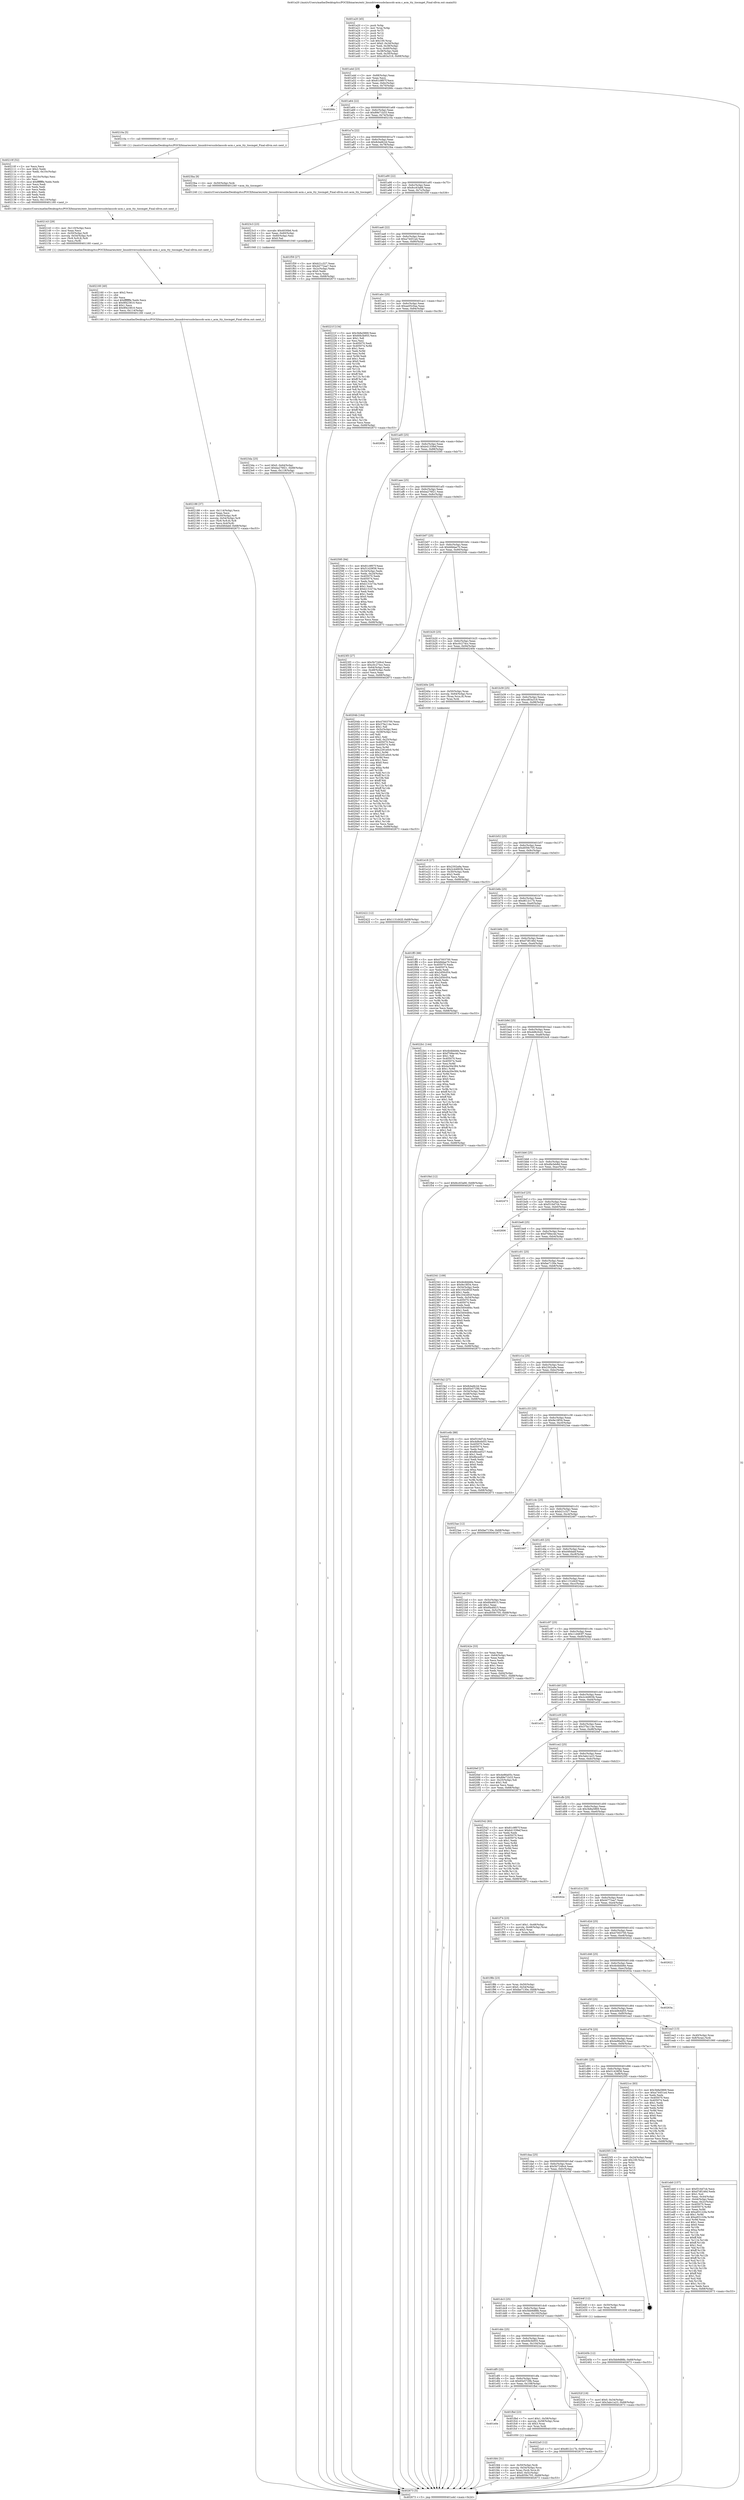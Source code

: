 digraph "0x401a20" {
  label = "0x401a20 (/mnt/c/Users/mathe/Desktop/tcc/POCII/binaries/extr_linuxdriversusbclasscdc-acm.c_acm_tty_tiocmget_Final-ollvm.out::main(0))"
  labelloc = "t"
  node[shape=record]

  Entry [label="",width=0.3,height=0.3,shape=circle,fillcolor=black,style=filled]
  "0x401a4d" [label="{
     0x401a4d [23]\l
     | [instrs]\l
     &nbsp;&nbsp;0x401a4d \<+3\>: mov -0x68(%rbp),%eax\l
     &nbsp;&nbsp;0x401a50 \<+2\>: mov %eax,%ecx\l
     &nbsp;&nbsp;0x401a52 \<+6\>: sub $0x81c9f07f,%ecx\l
     &nbsp;&nbsp;0x401a58 \<+3\>: mov %eax,-0x6c(%rbp)\l
     &nbsp;&nbsp;0x401a5b \<+3\>: mov %ecx,-0x70(%rbp)\l
     &nbsp;&nbsp;0x401a5e \<+6\>: je 000000000040266c \<main+0xc4c\>\l
  }"]
  "0x40266c" [label="{
     0x40266c\l
  }", style=dashed]
  "0x401a64" [label="{
     0x401a64 [22]\l
     | [instrs]\l
     &nbsp;&nbsp;0x401a64 \<+5\>: jmp 0000000000401a69 \<main+0x49\>\l
     &nbsp;&nbsp;0x401a69 \<+3\>: mov -0x6c(%rbp),%eax\l
     &nbsp;&nbsp;0x401a6c \<+5\>: sub $0x89e71b33,%eax\l
     &nbsp;&nbsp;0x401a71 \<+3\>: mov %eax,-0x74(%rbp)\l
     &nbsp;&nbsp;0x401a74 \<+6\>: je 000000000040210a \<main+0x6ea\>\l
  }"]
  Exit [label="",width=0.3,height=0.3,shape=circle,fillcolor=black,style=filled,peripheries=2]
  "0x40210a" [label="{
     0x40210a [5]\l
     | [instrs]\l
     &nbsp;&nbsp;0x40210a \<+5\>: call 0000000000401160 \<next_i\>\l
     | [calls]\l
     &nbsp;&nbsp;0x401160 \{1\} (/mnt/c/Users/mathe/Desktop/tcc/POCII/binaries/extr_linuxdriversusbclasscdc-acm.c_acm_tty_tiocmget_Final-ollvm.out::next_i)\l
  }"]
  "0x401a7a" [label="{
     0x401a7a [22]\l
     | [instrs]\l
     &nbsp;&nbsp;0x401a7a \<+5\>: jmp 0000000000401a7f \<main+0x5f\>\l
     &nbsp;&nbsp;0x401a7f \<+3\>: mov -0x6c(%rbp),%eax\l
     &nbsp;&nbsp;0x401a82 \<+5\>: sub $0x8cbe8c2d,%eax\l
     &nbsp;&nbsp;0x401a87 \<+3\>: mov %eax,-0x78(%rbp)\l
     &nbsp;&nbsp;0x401a8a \<+6\>: je 00000000004023ba \<main+0x99a\>\l
  }"]
  "0x40245b" [label="{
     0x40245b [12]\l
     | [instrs]\l
     &nbsp;&nbsp;0x40245b \<+7\>: movl $0x5bb9d88b,-0x68(%rbp)\l
     &nbsp;&nbsp;0x402462 \<+5\>: jmp 0000000000402673 \<main+0xc53\>\l
  }"]
  "0x4023ba" [label="{
     0x4023ba [9]\l
     | [instrs]\l
     &nbsp;&nbsp;0x4023ba \<+4\>: mov -0x50(%rbp),%rdi\l
     &nbsp;&nbsp;0x4023be \<+5\>: call 0000000000401240 \<acm_tty_tiocmget\>\l
     | [calls]\l
     &nbsp;&nbsp;0x401240 \{1\} (/mnt/c/Users/mathe/Desktop/tcc/POCII/binaries/extr_linuxdriversusbclasscdc-acm.c_acm_tty_tiocmget_Final-ollvm.out::acm_tty_tiocmget)\l
  }"]
  "0x401a90" [label="{
     0x401a90 [22]\l
     | [instrs]\l
     &nbsp;&nbsp;0x401a90 \<+5\>: jmp 0000000000401a95 \<main+0x75\>\l
     &nbsp;&nbsp;0x401a95 \<+3\>: mov -0x6c(%rbp),%eax\l
     &nbsp;&nbsp;0x401a98 \<+5\>: sub $0x8cc63a66,%eax\l
     &nbsp;&nbsp;0x401a9d \<+3\>: mov %eax,-0x7c(%rbp)\l
     &nbsp;&nbsp;0x401aa0 \<+6\>: je 0000000000401f59 \<main+0x539\>\l
  }"]
  "0x402422" [label="{
     0x402422 [12]\l
     | [instrs]\l
     &nbsp;&nbsp;0x402422 \<+7\>: movl $0x1131d42f,-0x68(%rbp)\l
     &nbsp;&nbsp;0x402429 \<+5\>: jmp 0000000000402673 \<main+0xc53\>\l
  }"]
  "0x401f59" [label="{
     0x401f59 [27]\l
     | [instrs]\l
     &nbsp;&nbsp;0x401f59 \<+5\>: mov $0xb21c327,%eax\l
     &nbsp;&nbsp;0x401f5e \<+5\>: mov $0x44772aa7,%ecx\l
     &nbsp;&nbsp;0x401f63 \<+3\>: mov -0x2c(%rbp),%edx\l
     &nbsp;&nbsp;0x401f66 \<+3\>: cmp $0x0,%edx\l
     &nbsp;&nbsp;0x401f69 \<+3\>: cmove %ecx,%eax\l
     &nbsp;&nbsp;0x401f6c \<+3\>: mov %eax,-0x68(%rbp)\l
     &nbsp;&nbsp;0x401f6f \<+5\>: jmp 0000000000402673 \<main+0xc53\>\l
  }"]
  "0x401aa6" [label="{
     0x401aa6 [22]\l
     | [instrs]\l
     &nbsp;&nbsp;0x401aa6 \<+5\>: jmp 0000000000401aab \<main+0x8b\>\l
     &nbsp;&nbsp;0x401aab \<+3\>: mov -0x6c(%rbp),%eax\l
     &nbsp;&nbsp;0x401aae \<+5\>: sub $0xa74451a4,%eax\l
     &nbsp;&nbsp;0x401ab3 \<+3\>: mov %eax,-0x80(%rbp)\l
     &nbsp;&nbsp;0x401ab6 \<+6\>: je 000000000040221f \<main+0x7ff\>\l
  }"]
  "0x4023da" [label="{
     0x4023da [25]\l
     | [instrs]\l
     &nbsp;&nbsp;0x4023da \<+7\>: movl $0x0,-0x64(%rbp)\l
     &nbsp;&nbsp;0x4023e1 \<+7\>: movl $0xba276f21,-0x68(%rbp)\l
     &nbsp;&nbsp;0x4023e8 \<+6\>: mov %eax,-0x118(%rbp)\l
     &nbsp;&nbsp;0x4023ee \<+5\>: jmp 0000000000402673 \<main+0xc53\>\l
  }"]
  "0x40221f" [label="{
     0x40221f [134]\l
     | [instrs]\l
     &nbsp;&nbsp;0x40221f \<+5\>: mov $0x3b8a5869,%eax\l
     &nbsp;&nbsp;0x402224 \<+5\>: mov $0x60b3b955,%ecx\l
     &nbsp;&nbsp;0x402229 \<+2\>: mov $0x1,%dl\l
     &nbsp;&nbsp;0x40222b \<+2\>: xor %esi,%esi\l
     &nbsp;&nbsp;0x40222d \<+7\>: mov 0x405070,%edi\l
     &nbsp;&nbsp;0x402234 \<+8\>: mov 0x405074,%r8d\l
     &nbsp;&nbsp;0x40223c \<+3\>: sub $0x1,%esi\l
     &nbsp;&nbsp;0x40223f \<+3\>: mov %edi,%r9d\l
     &nbsp;&nbsp;0x402242 \<+3\>: add %esi,%r9d\l
     &nbsp;&nbsp;0x402245 \<+4\>: imul %r9d,%edi\l
     &nbsp;&nbsp;0x402249 \<+3\>: and $0x1,%edi\l
     &nbsp;&nbsp;0x40224c \<+3\>: cmp $0x0,%edi\l
     &nbsp;&nbsp;0x40224f \<+4\>: sete %r10b\l
     &nbsp;&nbsp;0x402253 \<+4\>: cmp $0xa,%r8d\l
     &nbsp;&nbsp;0x402257 \<+4\>: setl %r11b\l
     &nbsp;&nbsp;0x40225b \<+3\>: mov %r10b,%bl\l
     &nbsp;&nbsp;0x40225e \<+3\>: xor $0xff,%bl\l
     &nbsp;&nbsp;0x402261 \<+3\>: mov %r11b,%r14b\l
     &nbsp;&nbsp;0x402264 \<+4\>: xor $0xff,%r14b\l
     &nbsp;&nbsp;0x402268 \<+3\>: xor $0x1,%dl\l
     &nbsp;&nbsp;0x40226b \<+3\>: mov %bl,%r15b\l
     &nbsp;&nbsp;0x40226e \<+4\>: and $0xff,%r15b\l
     &nbsp;&nbsp;0x402272 \<+3\>: and %dl,%r10b\l
     &nbsp;&nbsp;0x402275 \<+3\>: mov %r14b,%r12b\l
     &nbsp;&nbsp;0x402278 \<+4\>: and $0xff,%r12b\l
     &nbsp;&nbsp;0x40227c \<+3\>: and %dl,%r11b\l
     &nbsp;&nbsp;0x40227f \<+3\>: or %r10b,%r15b\l
     &nbsp;&nbsp;0x402282 \<+3\>: or %r11b,%r12b\l
     &nbsp;&nbsp;0x402285 \<+3\>: xor %r12b,%r15b\l
     &nbsp;&nbsp;0x402288 \<+3\>: or %r14b,%bl\l
     &nbsp;&nbsp;0x40228b \<+3\>: xor $0xff,%bl\l
     &nbsp;&nbsp;0x40228e \<+3\>: or $0x1,%dl\l
     &nbsp;&nbsp;0x402291 \<+2\>: and %dl,%bl\l
     &nbsp;&nbsp;0x402293 \<+3\>: or %bl,%r15b\l
     &nbsp;&nbsp;0x402296 \<+4\>: test $0x1,%r15b\l
     &nbsp;&nbsp;0x40229a \<+3\>: cmovne %ecx,%eax\l
     &nbsp;&nbsp;0x40229d \<+3\>: mov %eax,-0x68(%rbp)\l
     &nbsp;&nbsp;0x4022a0 \<+5\>: jmp 0000000000402673 \<main+0xc53\>\l
  }"]
  "0x401abc" [label="{
     0x401abc [25]\l
     | [instrs]\l
     &nbsp;&nbsp;0x401abc \<+5\>: jmp 0000000000401ac1 \<main+0xa1\>\l
     &nbsp;&nbsp;0x401ac1 \<+3\>: mov -0x6c(%rbp),%eax\l
     &nbsp;&nbsp;0x401ac4 \<+5\>: sub $0xae05c0aa,%eax\l
     &nbsp;&nbsp;0x401ac9 \<+6\>: mov %eax,-0x84(%rbp)\l
     &nbsp;&nbsp;0x401acf \<+6\>: je 000000000040265b \<main+0xc3b\>\l
  }"]
  "0x4023c3" [label="{
     0x4023c3 [23]\l
     | [instrs]\l
     &nbsp;&nbsp;0x4023c3 \<+10\>: movabs $0x4030b6,%rdi\l
     &nbsp;&nbsp;0x4023cd \<+3\>: mov %eax,-0x60(%rbp)\l
     &nbsp;&nbsp;0x4023d0 \<+3\>: mov -0x60(%rbp),%esi\l
     &nbsp;&nbsp;0x4023d3 \<+2\>: mov $0x0,%al\l
     &nbsp;&nbsp;0x4023d5 \<+5\>: call 0000000000401040 \<printf@plt\>\l
     | [calls]\l
     &nbsp;&nbsp;0x401040 \{1\} (unknown)\l
  }"]
  "0x40265b" [label="{
     0x40265b\l
  }", style=dashed]
  "0x401ad5" [label="{
     0x401ad5 [25]\l
     | [instrs]\l
     &nbsp;&nbsp;0x401ad5 \<+5\>: jmp 0000000000401ada \<main+0xba\>\l
     &nbsp;&nbsp;0x401ada \<+3\>: mov -0x6c(%rbp),%eax\l
     &nbsp;&nbsp;0x401add \<+5\>: sub $0xb41339ef,%eax\l
     &nbsp;&nbsp;0x401ae2 \<+6\>: mov %eax,-0x88(%rbp)\l
     &nbsp;&nbsp;0x401ae8 \<+6\>: je 0000000000402595 \<main+0xb75\>\l
  }"]
  "0x402188" [label="{
     0x402188 [37]\l
     | [instrs]\l
     &nbsp;&nbsp;0x402188 \<+6\>: mov -0x114(%rbp),%ecx\l
     &nbsp;&nbsp;0x40218e \<+3\>: imul %eax,%ecx\l
     &nbsp;&nbsp;0x402191 \<+4\>: mov -0x50(%rbp),%r8\l
     &nbsp;&nbsp;0x402195 \<+4\>: movslq -0x54(%rbp),%r9\l
     &nbsp;&nbsp;0x402199 \<+4\>: mov (%r8,%r9,8),%r8\l
     &nbsp;&nbsp;0x40219d \<+4\>: mov %ecx,0x4(%r8)\l
     &nbsp;&nbsp;0x4021a1 \<+7\>: movl $0xd46dabf,-0x68(%rbp)\l
     &nbsp;&nbsp;0x4021a8 \<+5\>: jmp 0000000000402673 \<main+0xc53\>\l
  }"]
  "0x402595" [label="{
     0x402595 [94]\l
     | [instrs]\l
     &nbsp;&nbsp;0x402595 \<+5\>: mov $0x81c9f07f,%eax\l
     &nbsp;&nbsp;0x40259a \<+5\>: mov $0x51429f36,%ecx\l
     &nbsp;&nbsp;0x40259f \<+3\>: mov -0x34(%rbp),%edx\l
     &nbsp;&nbsp;0x4025a2 \<+3\>: mov %edx,-0x24(%rbp)\l
     &nbsp;&nbsp;0x4025a5 \<+7\>: mov 0x405070,%edx\l
     &nbsp;&nbsp;0x4025ac \<+7\>: mov 0x405074,%esi\l
     &nbsp;&nbsp;0x4025b3 \<+2\>: mov %edx,%edi\l
     &nbsp;&nbsp;0x4025b5 \<+6\>: sub $0xb131b73a,%edi\l
     &nbsp;&nbsp;0x4025bb \<+3\>: sub $0x1,%edi\l
     &nbsp;&nbsp;0x4025be \<+6\>: add $0xb131b73a,%edi\l
     &nbsp;&nbsp;0x4025c4 \<+3\>: imul %edi,%edx\l
     &nbsp;&nbsp;0x4025c7 \<+3\>: and $0x1,%edx\l
     &nbsp;&nbsp;0x4025ca \<+3\>: cmp $0x0,%edx\l
     &nbsp;&nbsp;0x4025cd \<+4\>: sete %r8b\l
     &nbsp;&nbsp;0x4025d1 \<+3\>: cmp $0xa,%esi\l
     &nbsp;&nbsp;0x4025d4 \<+4\>: setl %r9b\l
     &nbsp;&nbsp;0x4025d8 \<+3\>: mov %r8b,%r10b\l
     &nbsp;&nbsp;0x4025db \<+3\>: and %r9b,%r10b\l
     &nbsp;&nbsp;0x4025de \<+3\>: xor %r9b,%r8b\l
     &nbsp;&nbsp;0x4025e1 \<+3\>: or %r8b,%r10b\l
     &nbsp;&nbsp;0x4025e4 \<+4\>: test $0x1,%r10b\l
     &nbsp;&nbsp;0x4025e8 \<+3\>: cmovne %ecx,%eax\l
     &nbsp;&nbsp;0x4025eb \<+3\>: mov %eax,-0x68(%rbp)\l
     &nbsp;&nbsp;0x4025ee \<+5\>: jmp 0000000000402673 \<main+0xc53\>\l
  }"]
  "0x401aee" [label="{
     0x401aee [25]\l
     | [instrs]\l
     &nbsp;&nbsp;0x401aee \<+5\>: jmp 0000000000401af3 \<main+0xd3\>\l
     &nbsp;&nbsp;0x401af3 \<+3\>: mov -0x6c(%rbp),%eax\l
     &nbsp;&nbsp;0x401af6 \<+5\>: sub $0xba276f21,%eax\l
     &nbsp;&nbsp;0x401afb \<+6\>: mov %eax,-0x8c(%rbp)\l
     &nbsp;&nbsp;0x401b01 \<+6\>: je 00000000004023f3 \<main+0x9d3\>\l
  }"]
  "0x402160" [label="{
     0x402160 [40]\l
     | [instrs]\l
     &nbsp;&nbsp;0x402160 \<+5\>: mov $0x2,%ecx\l
     &nbsp;&nbsp;0x402165 \<+1\>: cltd\l
     &nbsp;&nbsp;0x402166 \<+2\>: idiv %ecx\l
     &nbsp;&nbsp;0x402168 \<+6\>: imul $0xfffffffe,%edx,%ecx\l
     &nbsp;&nbsp;0x40216e \<+6\>: sub $0x9f423810,%ecx\l
     &nbsp;&nbsp;0x402174 \<+3\>: add $0x1,%ecx\l
     &nbsp;&nbsp;0x402177 \<+6\>: add $0x9f423810,%ecx\l
     &nbsp;&nbsp;0x40217d \<+6\>: mov %ecx,-0x114(%rbp)\l
     &nbsp;&nbsp;0x402183 \<+5\>: call 0000000000401160 \<next_i\>\l
     | [calls]\l
     &nbsp;&nbsp;0x401160 \{1\} (/mnt/c/Users/mathe/Desktop/tcc/POCII/binaries/extr_linuxdriversusbclasscdc-acm.c_acm_tty_tiocmget_Final-ollvm.out::next_i)\l
  }"]
  "0x4023f3" [label="{
     0x4023f3 [27]\l
     | [instrs]\l
     &nbsp;&nbsp;0x4023f3 \<+5\>: mov $0x5b7249cd,%eax\l
     &nbsp;&nbsp;0x4023f8 \<+5\>: mov $0xc0c274cc,%ecx\l
     &nbsp;&nbsp;0x4023fd \<+3\>: mov -0x64(%rbp),%edx\l
     &nbsp;&nbsp;0x402400 \<+3\>: cmp -0x48(%rbp),%edx\l
     &nbsp;&nbsp;0x402403 \<+3\>: cmovl %ecx,%eax\l
     &nbsp;&nbsp;0x402406 \<+3\>: mov %eax,-0x68(%rbp)\l
     &nbsp;&nbsp;0x402409 \<+5\>: jmp 0000000000402673 \<main+0xc53\>\l
  }"]
  "0x401b07" [label="{
     0x401b07 [25]\l
     | [instrs]\l
     &nbsp;&nbsp;0x401b07 \<+5\>: jmp 0000000000401b0c \<main+0xec\>\l
     &nbsp;&nbsp;0x401b0c \<+3\>: mov -0x6c(%rbp),%eax\l
     &nbsp;&nbsp;0x401b0f \<+5\>: sub $0xbfddae70,%eax\l
     &nbsp;&nbsp;0x401b14 \<+6\>: mov %eax,-0x90(%rbp)\l
     &nbsp;&nbsp;0x401b1a \<+6\>: je 000000000040204b \<main+0x62b\>\l
  }"]
  "0x402143" [label="{
     0x402143 [29]\l
     | [instrs]\l
     &nbsp;&nbsp;0x402143 \<+6\>: mov -0x110(%rbp),%ecx\l
     &nbsp;&nbsp;0x402149 \<+3\>: imul %eax,%ecx\l
     &nbsp;&nbsp;0x40214c \<+4\>: mov -0x50(%rbp),%r8\l
     &nbsp;&nbsp;0x402150 \<+4\>: movslq -0x54(%rbp),%r9\l
     &nbsp;&nbsp;0x402154 \<+4\>: mov (%r8,%r9,8),%r8\l
     &nbsp;&nbsp;0x402158 \<+3\>: mov %ecx,(%r8)\l
     &nbsp;&nbsp;0x40215b \<+5\>: call 0000000000401160 \<next_i\>\l
     | [calls]\l
     &nbsp;&nbsp;0x401160 \{1\} (/mnt/c/Users/mathe/Desktop/tcc/POCII/binaries/extr_linuxdriversusbclasscdc-acm.c_acm_tty_tiocmget_Final-ollvm.out::next_i)\l
  }"]
  "0x40204b" [label="{
     0x40204b [164]\l
     | [instrs]\l
     &nbsp;&nbsp;0x40204b \<+5\>: mov $0x47003700,%eax\l
     &nbsp;&nbsp;0x402050 \<+5\>: mov $0x37fa114e,%ecx\l
     &nbsp;&nbsp;0x402055 \<+2\>: mov $0x1,%dl\l
     &nbsp;&nbsp;0x402057 \<+3\>: mov -0x5c(%rbp),%esi\l
     &nbsp;&nbsp;0x40205a \<+3\>: cmp -0x58(%rbp),%esi\l
     &nbsp;&nbsp;0x40205d \<+4\>: setl %dil\l
     &nbsp;&nbsp;0x402061 \<+4\>: and $0x1,%dil\l
     &nbsp;&nbsp;0x402065 \<+4\>: mov %dil,-0x25(%rbp)\l
     &nbsp;&nbsp;0x402069 \<+7\>: mov 0x405070,%esi\l
     &nbsp;&nbsp;0x402070 \<+8\>: mov 0x405074,%r8d\l
     &nbsp;&nbsp;0x402078 \<+3\>: mov %esi,%r9d\l
     &nbsp;&nbsp;0x40207b \<+7\>: add $0x2291e0c0,%r9d\l
     &nbsp;&nbsp;0x402082 \<+4\>: sub $0x1,%r9d\l
     &nbsp;&nbsp;0x402086 \<+7\>: sub $0x2291e0c0,%r9d\l
     &nbsp;&nbsp;0x40208d \<+4\>: imul %r9d,%esi\l
     &nbsp;&nbsp;0x402091 \<+3\>: and $0x1,%esi\l
     &nbsp;&nbsp;0x402094 \<+3\>: cmp $0x0,%esi\l
     &nbsp;&nbsp;0x402097 \<+4\>: sete %dil\l
     &nbsp;&nbsp;0x40209b \<+4\>: cmp $0xa,%r8d\l
     &nbsp;&nbsp;0x40209f \<+4\>: setl %r10b\l
     &nbsp;&nbsp;0x4020a3 \<+3\>: mov %dil,%r11b\l
     &nbsp;&nbsp;0x4020a6 \<+4\>: xor $0xff,%r11b\l
     &nbsp;&nbsp;0x4020aa \<+3\>: mov %r10b,%bl\l
     &nbsp;&nbsp;0x4020ad \<+3\>: xor $0xff,%bl\l
     &nbsp;&nbsp;0x4020b0 \<+3\>: xor $0x1,%dl\l
     &nbsp;&nbsp;0x4020b3 \<+3\>: mov %r11b,%r14b\l
     &nbsp;&nbsp;0x4020b6 \<+4\>: and $0xff,%r14b\l
     &nbsp;&nbsp;0x4020ba \<+3\>: and %dl,%dil\l
     &nbsp;&nbsp;0x4020bd \<+3\>: mov %bl,%r15b\l
     &nbsp;&nbsp;0x4020c0 \<+4\>: and $0xff,%r15b\l
     &nbsp;&nbsp;0x4020c4 \<+3\>: and %dl,%r10b\l
     &nbsp;&nbsp;0x4020c7 \<+3\>: or %dil,%r14b\l
     &nbsp;&nbsp;0x4020ca \<+3\>: or %r10b,%r15b\l
     &nbsp;&nbsp;0x4020cd \<+3\>: xor %r15b,%r14b\l
     &nbsp;&nbsp;0x4020d0 \<+3\>: or %bl,%r11b\l
     &nbsp;&nbsp;0x4020d3 \<+4\>: xor $0xff,%r11b\l
     &nbsp;&nbsp;0x4020d7 \<+3\>: or $0x1,%dl\l
     &nbsp;&nbsp;0x4020da \<+3\>: and %dl,%r11b\l
     &nbsp;&nbsp;0x4020dd \<+3\>: or %r11b,%r14b\l
     &nbsp;&nbsp;0x4020e0 \<+4\>: test $0x1,%r14b\l
     &nbsp;&nbsp;0x4020e4 \<+3\>: cmovne %ecx,%eax\l
     &nbsp;&nbsp;0x4020e7 \<+3\>: mov %eax,-0x68(%rbp)\l
     &nbsp;&nbsp;0x4020ea \<+5\>: jmp 0000000000402673 \<main+0xc53\>\l
  }"]
  "0x401b20" [label="{
     0x401b20 [25]\l
     | [instrs]\l
     &nbsp;&nbsp;0x401b20 \<+5\>: jmp 0000000000401b25 \<main+0x105\>\l
     &nbsp;&nbsp;0x401b25 \<+3\>: mov -0x6c(%rbp),%eax\l
     &nbsp;&nbsp;0x401b28 \<+5\>: sub $0xc0c274cc,%eax\l
     &nbsp;&nbsp;0x401b2d \<+6\>: mov %eax,-0x94(%rbp)\l
     &nbsp;&nbsp;0x401b33 \<+6\>: je 000000000040240e \<main+0x9ee\>\l
  }"]
  "0x40210f" [label="{
     0x40210f [52]\l
     | [instrs]\l
     &nbsp;&nbsp;0x40210f \<+2\>: xor %ecx,%ecx\l
     &nbsp;&nbsp;0x402111 \<+5\>: mov $0x2,%edx\l
     &nbsp;&nbsp;0x402116 \<+6\>: mov %edx,-0x10c(%rbp)\l
     &nbsp;&nbsp;0x40211c \<+1\>: cltd\l
     &nbsp;&nbsp;0x40211d \<+6\>: mov -0x10c(%rbp),%esi\l
     &nbsp;&nbsp;0x402123 \<+2\>: idiv %esi\l
     &nbsp;&nbsp;0x402125 \<+6\>: imul $0xfffffffe,%edx,%edx\l
     &nbsp;&nbsp;0x40212b \<+2\>: mov %ecx,%edi\l
     &nbsp;&nbsp;0x40212d \<+2\>: sub %edx,%edi\l
     &nbsp;&nbsp;0x40212f \<+2\>: mov %ecx,%edx\l
     &nbsp;&nbsp;0x402131 \<+3\>: sub $0x1,%edx\l
     &nbsp;&nbsp;0x402134 \<+2\>: add %edx,%edi\l
     &nbsp;&nbsp;0x402136 \<+2\>: sub %edi,%ecx\l
     &nbsp;&nbsp;0x402138 \<+6\>: mov %ecx,-0x110(%rbp)\l
     &nbsp;&nbsp;0x40213e \<+5\>: call 0000000000401160 \<next_i\>\l
     | [calls]\l
     &nbsp;&nbsp;0x401160 \{1\} (/mnt/c/Users/mathe/Desktop/tcc/POCII/binaries/extr_linuxdriversusbclasscdc-acm.c_acm_tty_tiocmget_Final-ollvm.out::next_i)\l
  }"]
  "0x40240e" [label="{
     0x40240e [20]\l
     | [instrs]\l
     &nbsp;&nbsp;0x40240e \<+4\>: mov -0x50(%rbp),%rax\l
     &nbsp;&nbsp;0x402412 \<+4\>: movslq -0x64(%rbp),%rcx\l
     &nbsp;&nbsp;0x402416 \<+4\>: mov (%rax,%rcx,8),%rax\l
     &nbsp;&nbsp;0x40241a \<+3\>: mov %rax,%rdi\l
     &nbsp;&nbsp;0x40241d \<+5\>: call 0000000000401030 \<free@plt\>\l
     | [calls]\l
     &nbsp;&nbsp;0x401030 \{1\} (unknown)\l
  }"]
  "0x401b39" [label="{
     0x401b39 [25]\l
     | [instrs]\l
     &nbsp;&nbsp;0x401b39 \<+5\>: jmp 0000000000401b3e \<main+0x11e\>\l
     &nbsp;&nbsp;0x401b3e \<+3\>: mov -0x6c(%rbp),%eax\l
     &nbsp;&nbsp;0x401b41 \<+5\>: sub $0xcd63a318,%eax\l
     &nbsp;&nbsp;0x401b46 \<+6\>: mov %eax,-0x98(%rbp)\l
     &nbsp;&nbsp;0x401b4c \<+6\>: je 0000000000401e18 \<main+0x3f8\>\l
  }"]
  "0x401fd4" [label="{
     0x401fd4 [31]\l
     | [instrs]\l
     &nbsp;&nbsp;0x401fd4 \<+4\>: mov -0x50(%rbp),%rdi\l
     &nbsp;&nbsp;0x401fd8 \<+4\>: movslq -0x54(%rbp),%rcx\l
     &nbsp;&nbsp;0x401fdc \<+4\>: mov %rax,(%rdi,%rcx,8)\l
     &nbsp;&nbsp;0x401fe0 \<+7\>: movl $0x0,-0x5c(%rbp)\l
     &nbsp;&nbsp;0x401fe7 \<+7\>: movl $0xd059c705,-0x68(%rbp)\l
     &nbsp;&nbsp;0x401fee \<+5\>: jmp 0000000000402673 \<main+0xc53\>\l
  }"]
  "0x401e18" [label="{
     0x401e18 [27]\l
     | [instrs]\l
     &nbsp;&nbsp;0x401e18 \<+5\>: mov $0x2302a9a,%eax\l
     &nbsp;&nbsp;0x401e1d \<+5\>: mov $0x2c44903b,%ecx\l
     &nbsp;&nbsp;0x401e22 \<+3\>: mov -0x30(%rbp),%edx\l
     &nbsp;&nbsp;0x401e25 \<+3\>: cmp $0x2,%edx\l
     &nbsp;&nbsp;0x401e28 \<+3\>: cmovne %ecx,%eax\l
     &nbsp;&nbsp;0x401e2b \<+3\>: mov %eax,-0x68(%rbp)\l
     &nbsp;&nbsp;0x401e2e \<+5\>: jmp 0000000000402673 \<main+0xc53\>\l
  }"]
  "0x401b52" [label="{
     0x401b52 [25]\l
     | [instrs]\l
     &nbsp;&nbsp;0x401b52 \<+5\>: jmp 0000000000401b57 \<main+0x137\>\l
     &nbsp;&nbsp;0x401b57 \<+3\>: mov -0x6c(%rbp),%eax\l
     &nbsp;&nbsp;0x401b5a \<+5\>: sub $0xd059c705,%eax\l
     &nbsp;&nbsp;0x401b5f \<+6\>: mov %eax,-0x9c(%rbp)\l
     &nbsp;&nbsp;0x401b65 \<+6\>: je 0000000000401ff3 \<main+0x5d3\>\l
  }"]
  "0x402673" [label="{
     0x402673 [5]\l
     | [instrs]\l
     &nbsp;&nbsp;0x402673 \<+5\>: jmp 0000000000401a4d \<main+0x2d\>\l
  }"]
  "0x401a20" [label="{
     0x401a20 [45]\l
     | [instrs]\l
     &nbsp;&nbsp;0x401a20 \<+1\>: push %rbp\l
     &nbsp;&nbsp;0x401a21 \<+3\>: mov %rsp,%rbp\l
     &nbsp;&nbsp;0x401a24 \<+2\>: push %r15\l
     &nbsp;&nbsp;0x401a26 \<+2\>: push %r14\l
     &nbsp;&nbsp;0x401a28 \<+2\>: push %r12\l
     &nbsp;&nbsp;0x401a2a \<+1\>: push %rbx\l
     &nbsp;&nbsp;0x401a2b \<+7\>: sub $0x100,%rsp\l
     &nbsp;&nbsp;0x401a32 \<+7\>: movl $0x0,-0x34(%rbp)\l
     &nbsp;&nbsp;0x401a39 \<+3\>: mov %edi,-0x38(%rbp)\l
     &nbsp;&nbsp;0x401a3c \<+4\>: mov %rsi,-0x40(%rbp)\l
     &nbsp;&nbsp;0x401a40 \<+3\>: mov -0x38(%rbp),%edi\l
     &nbsp;&nbsp;0x401a43 \<+3\>: mov %edi,-0x30(%rbp)\l
     &nbsp;&nbsp;0x401a46 \<+7\>: movl $0xcd63a318,-0x68(%rbp)\l
  }"]
  "0x401e0e" [label="{
     0x401e0e\l
  }", style=dashed]
  "0x401ff3" [label="{
     0x401ff3 [88]\l
     | [instrs]\l
     &nbsp;&nbsp;0x401ff3 \<+5\>: mov $0x47003700,%eax\l
     &nbsp;&nbsp;0x401ff8 \<+5\>: mov $0xbfddae70,%ecx\l
     &nbsp;&nbsp;0x401ffd \<+7\>: mov 0x405070,%edx\l
     &nbsp;&nbsp;0x402004 \<+7\>: mov 0x405074,%esi\l
     &nbsp;&nbsp;0x40200b \<+2\>: mov %edx,%edi\l
     &nbsp;&nbsp;0x40200d \<+6\>: add $0x2d5fc054,%edi\l
     &nbsp;&nbsp;0x402013 \<+3\>: sub $0x1,%edi\l
     &nbsp;&nbsp;0x402016 \<+6\>: sub $0x2d5fc054,%edi\l
     &nbsp;&nbsp;0x40201c \<+3\>: imul %edi,%edx\l
     &nbsp;&nbsp;0x40201f \<+3\>: and $0x1,%edx\l
     &nbsp;&nbsp;0x402022 \<+3\>: cmp $0x0,%edx\l
     &nbsp;&nbsp;0x402025 \<+4\>: sete %r8b\l
     &nbsp;&nbsp;0x402029 \<+3\>: cmp $0xa,%esi\l
     &nbsp;&nbsp;0x40202c \<+4\>: setl %r9b\l
     &nbsp;&nbsp;0x402030 \<+3\>: mov %r8b,%r10b\l
     &nbsp;&nbsp;0x402033 \<+3\>: and %r9b,%r10b\l
     &nbsp;&nbsp;0x402036 \<+3\>: xor %r9b,%r8b\l
     &nbsp;&nbsp;0x402039 \<+3\>: or %r8b,%r10b\l
     &nbsp;&nbsp;0x40203c \<+4\>: test $0x1,%r10b\l
     &nbsp;&nbsp;0x402040 \<+3\>: cmovne %ecx,%eax\l
     &nbsp;&nbsp;0x402043 \<+3\>: mov %eax,-0x68(%rbp)\l
     &nbsp;&nbsp;0x402046 \<+5\>: jmp 0000000000402673 \<main+0xc53\>\l
  }"]
  "0x401b6b" [label="{
     0x401b6b [25]\l
     | [instrs]\l
     &nbsp;&nbsp;0x401b6b \<+5\>: jmp 0000000000401b70 \<main+0x150\>\l
     &nbsp;&nbsp;0x401b70 \<+3\>: mov -0x6c(%rbp),%eax\l
     &nbsp;&nbsp;0x401b73 \<+5\>: sub $0xd612c17b,%eax\l
     &nbsp;&nbsp;0x401b78 \<+6\>: mov %eax,-0xa0(%rbp)\l
     &nbsp;&nbsp;0x401b7e \<+6\>: je 00000000004022b1 \<main+0x891\>\l
  }"]
  "0x401fbd" [label="{
     0x401fbd [23]\l
     | [instrs]\l
     &nbsp;&nbsp;0x401fbd \<+7\>: movl $0x1,-0x58(%rbp)\l
     &nbsp;&nbsp;0x401fc4 \<+4\>: movslq -0x58(%rbp),%rax\l
     &nbsp;&nbsp;0x401fc8 \<+4\>: shl $0x3,%rax\l
     &nbsp;&nbsp;0x401fcc \<+3\>: mov %rax,%rdi\l
     &nbsp;&nbsp;0x401fcf \<+5\>: call 0000000000401050 \<malloc@plt\>\l
     | [calls]\l
     &nbsp;&nbsp;0x401050 \{1\} (unknown)\l
  }"]
  "0x4022b1" [label="{
     0x4022b1 [144]\l
     | [instrs]\l
     &nbsp;&nbsp;0x4022b1 \<+5\>: mov $0x4b4bbb6e,%eax\l
     &nbsp;&nbsp;0x4022b6 \<+5\>: mov $0xf768ec4d,%ecx\l
     &nbsp;&nbsp;0x4022bb \<+2\>: mov $0x1,%dl\l
     &nbsp;&nbsp;0x4022bd \<+7\>: mov 0x405070,%esi\l
     &nbsp;&nbsp;0x4022c4 \<+7\>: mov 0x405074,%edi\l
     &nbsp;&nbsp;0x4022cb \<+3\>: mov %esi,%r8d\l
     &nbsp;&nbsp;0x4022ce \<+7\>: sub $0x4a30e384,%r8d\l
     &nbsp;&nbsp;0x4022d5 \<+4\>: sub $0x1,%r8d\l
     &nbsp;&nbsp;0x4022d9 \<+7\>: add $0x4a30e384,%r8d\l
     &nbsp;&nbsp;0x4022e0 \<+4\>: imul %r8d,%esi\l
     &nbsp;&nbsp;0x4022e4 \<+3\>: and $0x1,%esi\l
     &nbsp;&nbsp;0x4022e7 \<+3\>: cmp $0x0,%esi\l
     &nbsp;&nbsp;0x4022ea \<+4\>: sete %r9b\l
     &nbsp;&nbsp;0x4022ee \<+3\>: cmp $0xa,%edi\l
     &nbsp;&nbsp;0x4022f1 \<+4\>: setl %r10b\l
     &nbsp;&nbsp;0x4022f5 \<+3\>: mov %r9b,%r11b\l
     &nbsp;&nbsp;0x4022f8 \<+4\>: xor $0xff,%r11b\l
     &nbsp;&nbsp;0x4022fc \<+3\>: mov %r10b,%bl\l
     &nbsp;&nbsp;0x4022ff \<+3\>: xor $0xff,%bl\l
     &nbsp;&nbsp;0x402302 \<+3\>: xor $0x1,%dl\l
     &nbsp;&nbsp;0x402305 \<+3\>: mov %r11b,%r14b\l
     &nbsp;&nbsp;0x402308 \<+4\>: and $0xff,%r14b\l
     &nbsp;&nbsp;0x40230c \<+3\>: and %dl,%r9b\l
     &nbsp;&nbsp;0x40230f \<+3\>: mov %bl,%r15b\l
     &nbsp;&nbsp;0x402312 \<+4\>: and $0xff,%r15b\l
     &nbsp;&nbsp;0x402316 \<+3\>: and %dl,%r10b\l
     &nbsp;&nbsp;0x402319 \<+3\>: or %r9b,%r14b\l
     &nbsp;&nbsp;0x40231c \<+3\>: or %r10b,%r15b\l
     &nbsp;&nbsp;0x40231f \<+3\>: xor %r15b,%r14b\l
     &nbsp;&nbsp;0x402322 \<+3\>: or %bl,%r11b\l
     &nbsp;&nbsp;0x402325 \<+4\>: xor $0xff,%r11b\l
     &nbsp;&nbsp;0x402329 \<+3\>: or $0x1,%dl\l
     &nbsp;&nbsp;0x40232c \<+3\>: and %dl,%r11b\l
     &nbsp;&nbsp;0x40232f \<+3\>: or %r11b,%r14b\l
     &nbsp;&nbsp;0x402332 \<+4\>: test $0x1,%r14b\l
     &nbsp;&nbsp;0x402336 \<+3\>: cmovne %ecx,%eax\l
     &nbsp;&nbsp;0x402339 \<+3\>: mov %eax,-0x68(%rbp)\l
     &nbsp;&nbsp;0x40233c \<+5\>: jmp 0000000000402673 \<main+0xc53\>\l
  }"]
  "0x401b84" [label="{
     0x401b84 [25]\l
     | [instrs]\l
     &nbsp;&nbsp;0x401b84 \<+5\>: jmp 0000000000401b89 \<main+0x169\>\l
     &nbsp;&nbsp;0x401b89 \<+3\>: mov -0x6c(%rbp),%eax\l
     &nbsp;&nbsp;0x401b8c \<+5\>: sub $0xd7df146d,%eax\l
     &nbsp;&nbsp;0x401b91 \<+6\>: mov %eax,-0xa4(%rbp)\l
     &nbsp;&nbsp;0x401b97 \<+6\>: je 0000000000401f4d \<main+0x52d\>\l
  }"]
  "0x401df5" [label="{
     0x401df5 [25]\l
     | [instrs]\l
     &nbsp;&nbsp;0x401df5 \<+5\>: jmp 0000000000401dfa \<main+0x3da\>\l
     &nbsp;&nbsp;0x401dfa \<+3\>: mov -0x6c(%rbp),%eax\l
     &nbsp;&nbsp;0x401dfd \<+5\>: sub $0x65e5729b,%eax\l
     &nbsp;&nbsp;0x401e02 \<+6\>: mov %eax,-0x108(%rbp)\l
     &nbsp;&nbsp;0x401e08 \<+6\>: je 0000000000401fbd \<main+0x59d\>\l
  }"]
  "0x401f4d" [label="{
     0x401f4d [12]\l
     | [instrs]\l
     &nbsp;&nbsp;0x401f4d \<+7\>: movl $0x8cc63a66,-0x68(%rbp)\l
     &nbsp;&nbsp;0x401f54 \<+5\>: jmp 0000000000402673 \<main+0xc53\>\l
  }"]
  "0x401b9d" [label="{
     0x401b9d [25]\l
     | [instrs]\l
     &nbsp;&nbsp;0x401b9d \<+5\>: jmp 0000000000401ba2 \<main+0x182\>\l
     &nbsp;&nbsp;0x401ba2 \<+3\>: mov -0x6c(%rbp),%eax\l
     &nbsp;&nbsp;0x401ba5 \<+5\>: sub $0xdd8c0cd1,%eax\l
     &nbsp;&nbsp;0x401baa \<+6\>: mov %eax,-0xa8(%rbp)\l
     &nbsp;&nbsp;0x401bb0 \<+6\>: je 00000000004024c6 \<main+0xaa6\>\l
  }"]
  "0x4022a5" [label="{
     0x4022a5 [12]\l
     | [instrs]\l
     &nbsp;&nbsp;0x4022a5 \<+7\>: movl $0xd612c17b,-0x68(%rbp)\l
     &nbsp;&nbsp;0x4022ac \<+5\>: jmp 0000000000402673 \<main+0xc53\>\l
  }"]
  "0x4024c6" [label="{
     0x4024c6\l
  }", style=dashed]
  "0x401bb6" [label="{
     0x401bb6 [25]\l
     | [instrs]\l
     &nbsp;&nbsp;0x401bb6 \<+5\>: jmp 0000000000401bbb \<main+0x19b\>\l
     &nbsp;&nbsp;0x401bbb \<+3\>: mov -0x6c(%rbp),%eax\l
     &nbsp;&nbsp;0x401bbe \<+5\>: sub $0xdfa3eb8d,%eax\l
     &nbsp;&nbsp;0x401bc3 \<+6\>: mov %eax,-0xac(%rbp)\l
     &nbsp;&nbsp;0x401bc9 \<+6\>: je 0000000000402473 \<main+0xa53\>\l
  }"]
  "0x401ddc" [label="{
     0x401ddc [25]\l
     | [instrs]\l
     &nbsp;&nbsp;0x401ddc \<+5\>: jmp 0000000000401de1 \<main+0x3c1\>\l
     &nbsp;&nbsp;0x401de1 \<+3\>: mov -0x6c(%rbp),%eax\l
     &nbsp;&nbsp;0x401de4 \<+5\>: sub $0x60b3b955,%eax\l
     &nbsp;&nbsp;0x401de9 \<+6\>: mov %eax,-0x104(%rbp)\l
     &nbsp;&nbsp;0x401def \<+6\>: je 00000000004022a5 \<main+0x885\>\l
  }"]
  "0x402473" [label="{
     0x402473\l
  }", style=dashed]
  "0x401bcf" [label="{
     0x401bcf [25]\l
     | [instrs]\l
     &nbsp;&nbsp;0x401bcf \<+5\>: jmp 0000000000401bd4 \<main+0x1b4\>\l
     &nbsp;&nbsp;0x401bd4 \<+3\>: mov -0x6c(%rbp),%eax\l
     &nbsp;&nbsp;0x401bd7 \<+5\>: sub $0xf316d7cb,%eax\l
     &nbsp;&nbsp;0x401bdc \<+6\>: mov %eax,-0xb0(%rbp)\l
     &nbsp;&nbsp;0x401be2 \<+6\>: je 0000000000402606 \<main+0xbe6\>\l
  }"]
  "0x40252f" [label="{
     0x40252f [19]\l
     | [instrs]\l
     &nbsp;&nbsp;0x40252f \<+7\>: movl $0x0,-0x34(%rbp)\l
     &nbsp;&nbsp;0x402536 \<+7\>: movl $0x3abc1a23,-0x68(%rbp)\l
     &nbsp;&nbsp;0x40253d \<+5\>: jmp 0000000000402673 \<main+0xc53\>\l
  }"]
  "0x402606" [label="{
     0x402606\l
  }", style=dashed]
  "0x401be8" [label="{
     0x401be8 [25]\l
     | [instrs]\l
     &nbsp;&nbsp;0x401be8 \<+5\>: jmp 0000000000401bed \<main+0x1cd\>\l
     &nbsp;&nbsp;0x401bed \<+3\>: mov -0x6c(%rbp),%eax\l
     &nbsp;&nbsp;0x401bf0 \<+5\>: sub $0xf768ec4d,%eax\l
     &nbsp;&nbsp;0x401bf5 \<+6\>: mov %eax,-0xb4(%rbp)\l
     &nbsp;&nbsp;0x401bfb \<+6\>: je 0000000000402341 \<main+0x921\>\l
  }"]
  "0x401dc3" [label="{
     0x401dc3 [25]\l
     | [instrs]\l
     &nbsp;&nbsp;0x401dc3 \<+5\>: jmp 0000000000401dc8 \<main+0x3a8\>\l
     &nbsp;&nbsp;0x401dc8 \<+3\>: mov -0x6c(%rbp),%eax\l
     &nbsp;&nbsp;0x401dcb \<+5\>: sub $0x5bb9d88b,%eax\l
     &nbsp;&nbsp;0x401dd0 \<+6\>: mov %eax,-0x100(%rbp)\l
     &nbsp;&nbsp;0x401dd6 \<+6\>: je 000000000040252f \<main+0xb0f\>\l
  }"]
  "0x402341" [label="{
     0x402341 [109]\l
     | [instrs]\l
     &nbsp;&nbsp;0x402341 \<+5\>: mov $0x4b4bbb6e,%eax\l
     &nbsp;&nbsp;0x402346 \<+5\>: mov $0x9e18f34,%ecx\l
     &nbsp;&nbsp;0x40234b \<+3\>: mov -0x54(%rbp),%edx\l
     &nbsp;&nbsp;0x40234e \<+6\>: sub $0x1042d02f,%edx\l
     &nbsp;&nbsp;0x402354 \<+3\>: add $0x1,%edx\l
     &nbsp;&nbsp;0x402357 \<+6\>: add $0x1042d02f,%edx\l
     &nbsp;&nbsp;0x40235d \<+3\>: mov %edx,-0x54(%rbp)\l
     &nbsp;&nbsp;0x402360 \<+7\>: mov 0x405070,%edx\l
     &nbsp;&nbsp;0x402367 \<+7\>: mov 0x405074,%esi\l
     &nbsp;&nbsp;0x40236e \<+2\>: mov %edx,%edi\l
     &nbsp;&nbsp;0x402370 \<+6\>: add $0x5404484c,%edi\l
     &nbsp;&nbsp;0x402376 \<+3\>: sub $0x1,%edi\l
     &nbsp;&nbsp;0x402379 \<+6\>: sub $0x5404484c,%edi\l
     &nbsp;&nbsp;0x40237f \<+3\>: imul %edi,%edx\l
     &nbsp;&nbsp;0x402382 \<+3\>: and $0x1,%edx\l
     &nbsp;&nbsp;0x402385 \<+3\>: cmp $0x0,%edx\l
     &nbsp;&nbsp;0x402388 \<+4\>: sete %r8b\l
     &nbsp;&nbsp;0x40238c \<+3\>: cmp $0xa,%esi\l
     &nbsp;&nbsp;0x40238f \<+4\>: setl %r9b\l
     &nbsp;&nbsp;0x402393 \<+3\>: mov %r8b,%r10b\l
     &nbsp;&nbsp;0x402396 \<+3\>: and %r9b,%r10b\l
     &nbsp;&nbsp;0x402399 \<+3\>: xor %r9b,%r8b\l
     &nbsp;&nbsp;0x40239c \<+3\>: or %r8b,%r10b\l
     &nbsp;&nbsp;0x40239f \<+4\>: test $0x1,%r10b\l
     &nbsp;&nbsp;0x4023a3 \<+3\>: cmovne %ecx,%eax\l
     &nbsp;&nbsp;0x4023a6 \<+3\>: mov %eax,-0x68(%rbp)\l
     &nbsp;&nbsp;0x4023a9 \<+5\>: jmp 0000000000402673 \<main+0xc53\>\l
  }"]
  "0x401c01" [label="{
     0x401c01 [25]\l
     | [instrs]\l
     &nbsp;&nbsp;0x401c01 \<+5\>: jmp 0000000000401c06 \<main+0x1e6\>\l
     &nbsp;&nbsp;0x401c06 \<+3\>: mov -0x6c(%rbp),%eax\l
     &nbsp;&nbsp;0x401c09 \<+5\>: sub $0xfae7130e,%eax\l
     &nbsp;&nbsp;0x401c0e \<+6\>: mov %eax,-0xb8(%rbp)\l
     &nbsp;&nbsp;0x401c14 \<+6\>: je 0000000000401fa2 \<main+0x582\>\l
  }"]
  "0x40244f" [label="{
     0x40244f [12]\l
     | [instrs]\l
     &nbsp;&nbsp;0x40244f \<+4\>: mov -0x50(%rbp),%rax\l
     &nbsp;&nbsp;0x402453 \<+3\>: mov %rax,%rdi\l
     &nbsp;&nbsp;0x402456 \<+5\>: call 0000000000401030 \<free@plt\>\l
     | [calls]\l
     &nbsp;&nbsp;0x401030 \{1\} (unknown)\l
  }"]
  "0x401fa2" [label="{
     0x401fa2 [27]\l
     | [instrs]\l
     &nbsp;&nbsp;0x401fa2 \<+5\>: mov $0x8cbe8c2d,%eax\l
     &nbsp;&nbsp;0x401fa7 \<+5\>: mov $0x65e5729b,%ecx\l
     &nbsp;&nbsp;0x401fac \<+3\>: mov -0x54(%rbp),%edx\l
     &nbsp;&nbsp;0x401faf \<+3\>: cmp -0x48(%rbp),%edx\l
     &nbsp;&nbsp;0x401fb2 \<+3\>: cmovl %ecx,%eax\l
     &nbsp;&nbsp;0x401fb5 \<+3\>: mov %eax,-0x68(%rbp)\l
     &nbsp;&nbsp;0x401fb8 \<+5\>: jmp 0000000000402673 \<main+0xc53\>\l
  }"]
  "0x401c1a" [label="{
     0x401c1a [25]\l
     | [instrs]\l
     &nbsp;&nbsp;0x401c1a \<+5\>: jmp 0000000000401c1f \<main+0x1ff\>\l
     &nbsp;&nbsp;0x401c1f \<+3\>: mov -0x6c(%rbp),%eax\l
     &nbsp;&nbsp;0x401c22 \<+5\>: sub $0x2302a9a,%eax\l
     &nbsp;&nbsp;0x401c27 \<+6\>: mov %eax,-0xbc(%rbp)\l
     &nbsp;&nbsp;0x401c2d \<+6\>: je 0000000000401e4b \<main+0x42b\>\l
  }"]
  "0x401daa" [label="{
     0x401daa [25]\l
     | [instrs]\l
     &nbsp;&nbsp;0x401daa \<+5\>: jmp 0000000000401daf \<main+0x38f\>\l
     &nbsp;&nbsp;0x401daf \<+3\>: mov -0x6c(%rbp),%eax\l
     &nbsp;&nbsp;0x401db2 \<+5\>: sub $0x5b7249cd,%eax\l
     &nbsp;&nbsp;0x401db7 \<+6\>: mov %eax,-0xfc(%rbp)\l
     &nbsp;&nbsp;0x401dbd \<+6\>: je 000000000040244f \<main+0xa2f\>\l
  }"]
  "0x401e4b" [label="{
     0x401e4b [88]\l
     | [instrs]\l
     &nbsp;&nbsp;0x401e4b \<+5\>: mov $0xf316d7cb,%eax\l
     &nbsp;&nbsp;0x401e50 \<+5\>: mov $0x4d9c6d55,%ecx\l
     &nbsp;&nbsp;0x401e55 \<+7\>: mov 0x405070,%edx\l
     &nbsp;&nbsp;0x401e5c \<+7\>: mov 0x405074,%esi\l
     &nbsp;&nbsp;0x401e63 \<+2\>: mov %edx,%edi\l
     &nbsp;&nbsp;0x401e65 \<+6\>: add $0x8bced527,%edi\l
     &nbsp;&nbsp;0x401e6b \<+3\>: sub $0x1,%edi\l
     &nbsp;&nbsp;0x401e6e \<+6\>: sub $0x8bced527,%edi\l
     &nbsp;&nbsp;0x401e74 \<+3\>: imul %edi,%edx\l
     &nbsp;&nbsp;0x401e77 \<+3\>: and $0x1,%edx\l
     &nbsp;&nbsp;0x401e7a \<+3\>: cmp $0x0,%edx\l
     &nbsp;&nbsp;0x401e7d \<+4\>: sete %r8b\l
     &nbsp;&nbsp;0x401e81 \<+3\>: cmp $0xa,%esi\l
     &nbsp;&nbsp;0x401e84 \<+4\>: setl %r9b\l
     &nbsp;&nbsp;0x401e88 \<+3\>: mov %r8b,%r10b\l
     &nbsp;&nbsp;0x401e8b \<+3\>: and %r9b,%r10b\l
     &nbsp;&nbsp;0x401e8e \<+3\>: xor %r9b,%r8b\l
     &nbsp;&nbsp;0x401e91 \<+3\>: or %r8b,%r10b\l
     &nbsp;&nbsp;0x401e94 \<+4\>: test $0x1,%r10b\l
     &nbsp;&nbsp;0x401e98 \<+3\>: cmovne %ecx,%eax\l
     &nbsp;&nbsp;0x401e9b \<+3\>: mov %eax,-0x68(%rbp)\l
     &nbsp;&nbsp;0x401e9e \<+5\>: jmp 0000000000402673 \<main+0xc53\>\l
  }"]
  "0x401c33" [label="{
     0x401c33 [25]\l
     | [instrs]\l
     &nbsp;&nbsp;0x401c33 \<+5\>: jmp 0000000000401c38 \<main+0x218\>\l
     &nbsp;&nbsp;0x401c38 \<+3\>: mov -0x6c(%rbp),%eax\l
     &nbsp;&nbsp;0x401c3b \<+5\>: sub $0x9e18f34,%eax\l
     &nbsp;&nbsp;0x401c40 \<+6\>: mov %eax,-0xc0(%rbp)\l
     &nbsp;&nbsp;0x401c46 \<+6\>: je 00000000004023ae \<main+0x98e\>\l
  }"]
  "0x4025f3" [label="{
     0x4025f3 [19]\l
     | [instrs]\l
     &nbsp;&nbsp;0x4025f3 \<+3\>: mov -0x24(%rbp),%eax\l
     &nbsp;&nbsp;0x4025f6 \<+7\>: add $0x100,%rsp\l
     &nbsp;&nbsp;0x4025fd \<+1\>: pop %rbx\l
     &nbsp;&nbsp;0x4025fe \<+2\>: pop %r12\l
     &nbsp;&nbsp;0x402600 \<+2\>: pop %r14\l
     &nbsp;&nbsp;0x402602 \<+2\>: pop %r15\l
     &nbsp;&nbsp;0x402604 \<+1\>: pop %rbp\l
     &nbsp;&nbsp;0x402605 \<+1\>: ret\l
  }"]
  "0x4023ae" [label="{
     0x4023ae [12]\l
     | [instrs]\l
     &nbsp;&nbsp;0x4023ae \<+7\>: movl $0xfae7130e,-0x68(%rbp)\l
     &nbsp;&nbsp;0x4023b5 \<+5\>: jmp 0000000000402673 \<main+0xc53\>\l
  }"]
  "0x401c4c" [label="{
     0x401c4c [25]\l
     | [instrs]\l
     &nbsp;&nbsp;0x401c4c \<+5\>: jmp 0000000000401c51 \<main+0x231\>\l
     &nbsp;&nbsp;0x401c51 \<+3\>: mov -0x6c(%rbp),%eax\l
     &nbsp;&nbsp;0x401c54 \<+5\>: sub $0xb21c327,%eax\l
     &nbsp;&nbsp;0x401c59 \<+6\>: mov %eax,-0xc4(%rbp)\l
     &nbsp;&nbsp;0x401c5f \<+6\>: je 0000000000402467 \<main+0xa47\>\l
  }"]
  "0x401d91" [label="{
     0x401d91 [25]\l
     | [instrs]\l
     &nbsp;&nbsp;0x401d91 \<+5\>: jmp 0000000000401d96 \<main+0x376\>\l
     &nbsp;&nbsp;0x401d96 \<+3\>: mov -0x6c(%rbp),%eax\l
     &nbsp;&nbsp;0x401d99 \<+5\>: sub $0x51429f36,%eax\l
     &nbsp;&nbsp;0x401d9e \<+6\>: mov %eax,-0xf8(%rbp)\l
     &nbsp;&nbsp;0x401da4 \<+6\>: je 00000000004025f3 \<main+0xbd3\>\l
  }"]
  "0x402467" [label="{
     0x402467\l
  }", style=dashed]
  "0x401c65" [label="{
     0x401c65 [25]\l
     | [instrs]\l
     &nbsp;&nbsp;0x401c65 \<+5\>: jmp 0000000000401c6a \<main+0x24a\>\l
     &nbsp;&nbsp;0x401c6a \<+3\>: mov -0x6c(%rbp),%eax\l
     &nbsp;&nbsp;0x401c6d \<+5\>: sub $0xd46dabf,%eax\l
     &nbsp;&nbsp;0x401c72 \<+6\>: mov %eax,-0xc8(%rbp)\l
     &nbsp;&nbsp;0x401c78 \<+6\>: je 00000000004021ad \<main+0x78d\>\l
  }"]
  "0x4021cc" [label="{
     0x4021cc [83]\l
     | [instrs]\l
     &nbsp;&nbsp;0x4021cc \<+5\>: mov $0x3b8a5869,%eax\l
     &nbsp;&nbsp;0x4021d1 \<+5\>: mov $0xa74451a4,%ecx\l
     &nbsp;&nbsp;0x4021d6 \<+2\>: xor %edx,%edx\l
     &nbsp;&nbsp;0x4021d8 \<+7\>: mov 0x405070,%esi\l
     &nbsp;&nbsp;0x4021df \<+7\>: mov 0x405074,%edi\l
     &nbsp;&nbsp;0x4021e6 \<+3\>: sub $0x1,%edx\l
     &nbsp;&nbsp;0x4021e9 \<+3\>: mov %esi,%r8d\l
     &nbsp;&nbsp;0x4021ec \<+3\>: add %edx,%r8d\l
     &nbsp;&nbsp;0x4021ef \<+4\>: imul %r8d,%esi\l
     &nbsp;&nbsp;0x4021f3 \<+3\>: and $0x1,%esi\l
     &nbsp;&nbsp;0x4021f6 \<+3\>: cmp $0x0,%esi\l
     &nbsp;&nbsp;0x4021f9 \<+4\>: sete %r9b\l
     &nbsp;&nbsp;0x4021fd \<+3\>: cmp $0xa,%edi\l
     &nbsp;&nbsp;0x402200 \<+4\>: setl %r10b\l
     &nbsp;&nbsp;0x402204 \<+3\>: mov %r9b,%r11b\l
     &nbsp;&nbsp;0x402207 \<+3\>: and %r10b,%r11b\l
     &nbsp;&nbsp;0x40220a \<+3\>: xor %r10b,%r9b\l
     &nbsp;&nbsp;0x40220d \<+3\>: or %r9b,%r11b\l
     &nbsp;&nbsp;0x402210 \<+4\>: test $0x1,%r11b\l
     &nbsp;&nbsp;0x402214 \<+3\>: cmovne %ecx,%eax\l
     &nbsp;&nbsp;0x402217 \<+3\>: mov %eax,-0x68(%rbp)\l
     &nbsp;&nbsp;0x40221a \<+5\>: jmp 0000000000402673 \<main+0xc53\>\l
  }"]
  "0x4021ad" [label="{
     0x4021ad [31]\l
     | [instrs]\l
     &nbsp;&nbsp;0x4021ad \<+3\>: mov -0x5c(%rbp),%eax\l
     &nbsp;&nbsp;0x4021b0 \<+5\>: sub $0x6fa4fd15,%eax\l
     &nbsp;&nbsp;0x4021b5 \<+3\>: add $0x1,%eax\l
     &nbsp;&nbsp;0x4021b8 \<+5\>: add $0x6fa4fd15,%eax\l
     &nbsp;&nbsp;0x4021bd \<+3\>: mov %eax,-0x5c(%rbp)\l
     &nbsp;&nbsp;0x4021c0 \<+7\>: movl $0xd059c705,-0x68(%rbp)\l
     &nbsp;&nbsp;0x4021c7 \<+5\>: jmp 0000000000402673 \<main+0xc53\>\l
  }"]
  "0x401c7e" [label="{
     0x401c7e [25]\l
     | [instrs]\l
     &nbsp;&nbsp;0x401c7e \<+5\>: jmp 0000000000401c83 \<main+0x263\>\l
     &nbsp;&nbsp;0x401c83 \<+3\>: mov -0x6c(%rbp),%eax\l
     &nbsp;&nbsp;0x401c86 \<+5\>: sub $0x1131d42f,%eax\l
     &nbsp;&nbsp;0x401c8b \<+6\>: mov %eax,-0xcc(%rbp)\l
     &nbsp;&nbsp;0x401c91 \<+6\>: je 000000000040242e \<main+0xa0e\>\l
  }"]
  "0x401f8b" [label="{
     0x401f8b [23]\l
     | [instrs]\l
     &nbsp;&nbsp;0x401f8b \<+4\>: mov %rax,-0x50(%rbp)\l
     &nbsp;&nbsp;0x401f8f \<+7\>: movl $0x0,-0x54(%rbp)\l
     &nbsp;&nbsp;0x401f96 \<+7\>: movl $0xfae7130e,-0x68(%rbp)\l
     &nbsp;&nbsp;0x401f9d \<+5\>: jmp 0000000000402673 \<main+0xc53\>\l
  }"]
  "0x40242e" [label="{
     0x40242e [33]\l
     | [instrs]\l
     &nbsp;&nbsp;0x40242e \<+2\>: xor %eax,%eax\l
     &nbsp;&nbsp;0x402430 \<+3\>: mov -0x64(%rbp),%ecx\l
     &nbsp;&nbsp;0x402433 \<+2\>: mov %eax,%edx\l
     &nbsp;&nbsp;0x402435 \<+2\>: sub %ecx,%edx\l
     &nbsp;&nbsp;0x402437 \<+2\>: mov %eax,%ecx\l
     &nbsp;&nbsp;0x402439 \<+3\>: sub $0x1,%ecx\l
     &nbsp;&nbsp;0x40243c \<+2\>: add %ecx,%edx\l
     &nbsp;&nbsp;0x40243e \<+2\>: sub %edx,%eax\l
     &nbsp;&nbsp;0x402440 \<+3\>: mov %eax,-0x64(%rbp)\l
     &nbsp;&nbsp;0x402443 \<+7\>: movl $0xba276f21,-0x68(%rbp)\l
     &nbsp;&nbsp;0x40244a \<+5\>: jmp 0000000000402673 \<main+0xc53\>\l
  }"]
  "0x401c97" [label="{
     0x401c97 [25]\l
     | [instrs]\l
     &nbsp;&nbsp;0x401c97 \<+5\>: jmp 0000000000401c9c \<main+0x27c\>\l
     &nbsp;&nbsp;0x401c9c \<+3\>: mov -0x6c(%rbp),%eax\l
     &nbsp;&nbsp;0x401c9f \<+5\>: sub $0x11d483f7,%eax\l
     &nbsp;&nbsp;0x401ca4 \<+6\>: mov %eax,-0xd0(%rbp)\l
     &nbsp;&nbsp;0x401caa \<+6\>: je 0000000000402523 \<main+0xb03\>\l
  }"]
  "0x401eb0" [label="{
     0x401eb0 [157]\l
     | [instrs]\l
     &nbsp;&nbsp;0x401eb0 \<+5\>: mov $0xf316d7cb,%ecx\l
     &nbsp;&nbsp;0x401eb5 \<+5\>: mov $0xd7df146d,%edx\l
     &nbsp;&nbsp;0x401eba \<+3\>: mov $0x1,%sil\l
     &nbsp;&nbsp;0x401ebd \<+3\>: mov %eax,-0x44(%rbp)\l
     &nbsp;&nbsp;0x401ec0 \<+3\>: mov -0x44(%rbp),%eax\l
     &nbsp;&nbsp;0x401ec3 \<+3\>: mov %eax,-0x2c(%rbp)\l
     &nbsp;&nbsp;0x401ec6 \<+7\>: mov 0x405070,%eax\l
     &nbsp;&nbsp;0x401ecd \<+8\>: mov 0x405074,%r8d\l
     &nbsp;&nbsp;0x401ed5 \<+3\>: mov %eax,%r9d\l
     &nbsp;&nbsp;0x401ed8 \<+7\>: add $0xa93122fa,%r9d\l
     &nbsp;&nbsp;0x401edf \<+4\>: sub $0x1,%r9d\l
     &nbsp;&nbsp;0x401ee3 \<+7\>: sub $0xa93122fa,%r9d\l
     &nbsp;&nbsp;0x401eea \<+4\>: imul %r9d,%eax\l
     &nbsp;&nbsp;0x401eee \<+3\>: and $0x1,%eax\l
     &nbsp;&nbsp;0x401ef1 \<+3\>: cmp $0x0,%eax\l
     &nbsp;&nbsp;0x401ef4 \<+4\>: sete %r10b\l
     &nbsp;&nbsp;0x401ef8 \<+4\>: cmp $0xa,%r8d\l
     &nbsp;&nbsp;0x401efc \<+4\>: setl %r11b\l
     &nbsp;&nbsp;0x401f00 \<+3\>: mov %r10b,%bl\l
     &nbsp;&nbsp;0x401f03 \<+3\>: xor $0xff,%bl\l
     &nbsp;&nbsp;0x401f06 \<+3\>: mov %r11b,%r14b\l
     &nbsp;&nbsp;0x401f09 \<+4\>: xor $0xff,%r14b\l
     &nbsp;&nbsp;0x401f0d \<+4\>: xor $0x1,%sil\l
     &nbsp;&nbsp;0x401f11 \<+3\>: mov %bl,%r15b\l
     &nbsp;&nbsp;0x401f14 \<+4\>: and $0xff,%r15b\l
     &nbsp;&nbsp;0x401f18 \<+3\>: and %sil,%r10b\l
     &nbsp;&nbsp;0x401f1b \<+3\>: mov %r14b,%r12b\l
     &nbsp;&nbsp;0x401f1e \<+4\>: and $0xff,%r12b\l
     &nbsp;&nbsp;0x401f22 \<+3\>: and %sil,%r11b\l
     &nbsp;&nbsp;0x401f25 \<+3\>: or %r10b,%r15b\l
     &nbsp;&nbsp;0x401f28 \<+3\>: or %r11b,%r12b\l
     &nbsp;&nbsp;0x401f2b \<+3\>: xor %r12b,%r15b\l
     &nbsp;&nbsp;0x401f2e \<+3\>: or %r14b,%bl\l
     &nbsp;&nbsp;0x401f31 \<+3\>: xor $0xff,%bl\l
     &nbsp;&nbsp;0x401f34 \<+4\>: or $0x1,%sil\l
     &nbsp;&nbsp;0x401f38 \<+3\>: and %sil,%bl\l
     &nbsp;&nbsp;0x401f3b \<+3\>: or %bl,%r15b\l
     &nbsp;&nbsp;0x401f3e \<+4\>: test $0x1,%r15b\l
     &nbsp;&nbsp;0x401f42 \<+3\>: cmovne %edx,%ecx\l
     &nbsp;&nbsp;0x401f45 \<+3\>: mov %ecx,-0x68(%rbp)\l
     &nbsp;&nbsp;0x401f48 \<+5\>: jmp 0000000000402673 \<main+0xc53\>\l
  }"]
  "0x402523" [label="{
     0x402523\l
  }", style=dashed]
  "0x401cb0" [label="{
     0x401cb0 [25]\l
     | [instrs]\l
     &nbsp;&nbsp;0x401cb0 \<+5\>: jmp 0000000000401cb5 \<main+0x295\>\l
     &nbsp;&nbsp;0x401cb5 \<+3\>: mov -0x6c(%rbp),%eax\l
     &nbsp;&nbsp;0x401cb8 \<+5\>: sub $0x2c44903b,%eax\l
     &nbsp;&nbsp;0x401cbd \<+6\>: mov %eax,-0xd4(%rbp)\l
     &nbsp;&nbsp;0x401cc3 \<+6\>: je 0000000000401e33 \<main+0x413\>\l
  }"]
  "0x401d78" [label="{
     0x401d78 [25]\l
     | [instrs]\l
     &nbsp;&nbsp;0x401d78 \<+5\>: jmp 0000000000401d7d \<main+0x35d\>\l
     &nbsp;&nbsp;0x401d7d \<+3\>: mov -0x6c(%rbp),%eax\l
     &nbsp;&nbsp;0x401d80 \<+5\>: sub $0x4e86a05c,%eax\l
     &nbsp;&nbsp;0x401d85 \<+6\>: mov %eax,-0xf4(%rbp)\l
     &nbsp;&nbsp;0x401d8b \<+6\>: je 00000000004021cc \<main+0x7ac\>\l
  }"]
  "0x401e33" [label="{
     0x401e33\l
  }", style=dashed]
  "0x401cc9" [label="{
     0x401cc9 [25]\l
     | [instrs]\l
     &nbsp;&nbsp;0x401cc9 \<+5\>: jmp 0000000000401cce \<main+0x2ae\>\l
     &nbsp;&nbsp;0x401cce \<+3\>: mov -0x6c(%rbp),%eax\l
     &nbsp;&nbsp;0x401cd1 \<+5\>: sub $0x37fa114e,%eax\l
     &nbsp;&nbsp;0x401cd6 \<+6\>: mov %eax,-0xd8(%rbp)\l
     &nbsp;&nbsp;0x401cdc \<+6\>: je 00000000004020ef \<main+0x6cf\>\l
  }"]
  "0x401ea3" [label="{
     0x401ea3 [13]\l
     | [instrs]\l
     &nbsp;&nbsp;0x401ea3 \<+4\>: mov -0x40(%rbp),%rax\l
     &nbsp;&nbsp;0x401ea7 \<+4\>: mov 0x8(%rax),%rdi\l
     &nbsp;&nbsp;0x401eab \<+5\>: call 0000000000401060 \<atoi@plt\>\l
     | [calls]\l
     &nbsp;&nbsp;0x401060 \{1\} (unknown)\l
  }"]
  "0x4020ef" [label="{
     0x4020ef [27]\l
     | [instrs]\l
     &nbsp;&nbsp;0x4020ef \<+5\>: mov $0x4e86a05c,%eax\l
     &nbsp;&nbsp;0x4020f4 \<+5\>: mov $0x89e71b33,%ecx\l
     &nbsp;&nbsp;0x4020f9 \<+3\>: mov -0x25(%rbp),%dl\l
     &nbsp;&nbsp;0x4020fc \<+3\>: test $0x1,%dl\l
     &nbsp;&nbsp;0x4020ff \<+3\>: cmovne %ecx,%eax\l
     &nbsp;&nbsp;0x402102 \<+3\>: mov %eax,-0x68(%rbp)\l
     &nbsp;&nbsp;0x402105 \<+5\>: jmp 0000000000402673 \<main+0xc53\>\l
  }"]
  "0x401ce2" [label="{
     0x401ce2 [25]\l
     | [instrs]\l
     &nbsp;&nbsp;0x401ce2 \<+5\>: jmp 0000000000401ce7 \<main+0x2c7\>\l
     &nbsp;&nbsp;0x401ce7 \<+3\>: mov -0x6c(%rbp),%eax\l
     &nbsp;&nbsp;0x401cea \<+5\>: sub $0x3abc1a23,%eax\l
     &nbsp;&nbsp;0x401cef \<+6\>: mov %eax,-0xdc(%rbp)\l
     &nbsp;&nbsp;0x401cf5 \<+6\>: je 0000000000402542 \<main+0xb22\>\l
  }"]
  "0x401d5f" [label="{
     0x401d5f [25]\l
     | [instrs]\l
     &nbsp;&nbsp;0x401d5f \<+5\>: jmp 0000000000401d64 \<main+0x344\>\l
     &nbsp;&nbsp;0x401d64 \<+3\>: mov -0x6c(%rbp),%eax\l
     &nbsp;&nbsp;0x401d67 \<+5\>: sub $0x4d9c6d55,%eax\l
     &nbsp;&nbsp;0x401d6c \<+6\>: mov %eax,-0xf0(%rbp)\l
     &nbsp;&nbsp;0x401d72 \<+6\>: je 0000000000401ea3 \<main+0x483\>\l
  }"]
  "0x402542" [label="{
     0x402542 [83]\l
     | [instrs]\l
     &nbsp;&nbsp;0x402542 \<+5\>: mov $0x81c9f07f,%eax\l
     &nbsp;&nbsp;0x402547 \<+5\>: mov $0xb41339ef,%ecx\l
     &nbsp;&nbsp;0x40254c \<+2\>: xor %edx,%edx\l
     &nbsp;&nbsp;0x40254e \<+7\>: mov 0x405070,%esi\l
     &nbsp;&nbsp;0x402555 \<+7\>: mov 0x405074,%edi\l
     &nbsp;&nbsp;0x40255c \<+3\>: sub $0x1,%edx\l
     &nbsp;&nbsp;0x40255f \<+3\>: mov %esi,%r8d\l
     &nbsp;&nbsp;0x402562 \<+3\>: add %edx,%r8d\l
     &nbsp;&nbsp;0x402565 \<+4\>: imul %r8d,%esi\l
     &nbsp;&nbsp;0x402569 \<+3\>: and $0x1,%esi\l
     &nbsp;&nbsp;0x40256c \<+3\>: cmp $0x0,%esi\l
     &nbsp;&nbsp;0x40256f \<+4\>: sete %r9b\l
     &nbsp;&nbsp;0x402573 \<+3\>: cmp $0xa,%edi\l
     &nbsp;&nbsp;0x402576 \<+4\>: setl %r10b\l
     &nbsp;&nbsp;0x40257a \<+3\>: mov %r9b,%r11b\l
     &nbsp;&nbsp;0x40257d \<+3\>: and %r10b,%r11b\l
     &nbsp;&nbsp;0x402580 \<+3\>: xor %r10b,%r9b\l
     &nbsp;&nbsp;0x402583 \<+3\>: or %r9b,%r11b\l
     &nbsp;&nbsp;0x402586 \<+4\>: test $0x1,%r11b\l
     &nbsp;&nbsp;0x40258a \<+3\>: cmovne %ecx,%eax\l
     &nbsp;&nbsp;0x40258d \<+3\>: mov %eax,-0x68(%rbp)\l
     &nbsp;&nbsp;0x402590 \<+5\>: jmp 0000000000402673 \<main+0xc53\>\l
  }"]
  "0x401cfb" [label="{
     0x401cfb [25]\l
     | [instrs]\l
     &nbsp;&nbsp;0x401cfb \<+5\>: jmp 0000000000401d00 \<main+0x2e0\>\l
     &nbsp;&nbsp;0x401d00 \<+3\>: mov -0x6c(%rbp),%eax\l
     &nbsp;&nbsp;0x401d03 \<+5\>: sub $0x3b8a5869,%eax\l
     &nbsp;&nbsp;0x401d08 \<+6\>: mov %eax,-0xe0(%rbp)\l
     &nbsp;&nbsp;0x401d0e \<+6\>: je 000000000040262e \<main+0xc0e\>\l
  }"]
  "0x40263a" [label="{
     0x40263a\l
  }", style=dashed]
  "0x40262e" [label="{
     0x40262e\l
  }", style=dashed]
  "0x401d14" [label="{
     0x401d14 [25]\l
     | [instrs]\l
     &nbsp;&nbsp;0x401d14 \<+5\>: jmp 0000000000401d19 \<main+0x2f9\>\l
     &nbsp;&nbsp;0x401d19 \<+3\>: mov -0x6c(%rbp),%eax\l
     &nbsp;&nbsp;0x401d1c \<+5\>: sub $0x44772aa7,%eax\l
     &nbsp;&nbsp;0x401d21 \<+6\>: mov %eax,-0xe4(%rbp)\l
     &nbsp;&nbsp;0x401d27 \<+6\>: je 0000000000401f74 \<main+0x554\>\l
  }"]
  "0x401d46" [label="{
     0x401d46 [25]\l
     | [instrs]\l
     &nbsp;&nbsp;0x401d46 \<+5\>: jmp 0000000000401d4b \<main+0x32b\>\l
     &nbsp;&nbsp;0x401d4b \<+3\>: mov -0x6c(%rbp),%eax\l
     &nbsp;&nbsp;0x401d4e \<+5\>: sub $0x4b4bbb6e,%eax\l
     &nbsp;&nbsp;0x401d53 \<+6\>: mov %eax,-0xec(%rbp)\l
     &nbsp;&nbsp;0x401d59 \<+6\>: je 000000000040263a \<main+0xc1a\>\l
  }"]
  "0x401f74" [label="{
     0x401f74 [23]\l
     | [instrs]\l
     &nbsp;&nbsp;0x401f74 \<+7\>: movl $0x1,-0x48(%rbp)\l
     &nbsp;&nbsp;0x401f7b \<+4\>: movslq -0x48(%rbp),%rax\l
     &nbsp;&nbsp;0x401f7f \<+4\>: shl $0x3,%rax\l
     &nbsp;&nbsp;0x401f83 \<+3\>: mov %rax,%rdi\l
     &nbsp;&nbsp;0x401f86 \<+5\>: call 0000000000401050 \<malloc@plt\>\l
     | [calls]\l
     &nbsp;&nbsp;0x401050 \{1\} (unknown)\l
  }"]
  "0x401d2d" [label="{
     0x401d2d [25]\l
     | [instrs]\l
     &nbsp;&nbsp;0x401d2d \<+5\>: jmp 0000000000401d32 \<main+0x312\>\l
     &nbsp;&nbsp;0x401d32 \<+3\>: mov -0x6c(%rbp),%eax\l
     &nbsp;&nbsp;0x401d35 \<+5\>: sub $0x47003700,%eax\l
     &nbsp;&nbsp;0x401d3a \<+6\>: mov %eax,-0xe8(%rbp)\l
     &nbsp;&nbsp;0x401d40 \<+6\>: je 0000000000402622 \<main+0xc02\>\l
  }"]
  "0x402622" [label="{
     0x402622\l
  }", style=dashed]
  Entry -> "0x401a20" [label=" 1"]
  "0x401a4d" -> "0x40266c" [label=" 0"]
  "0x401a4d" -> "0x401a64" [label=" 33"]
  "0x4025f3" -> Exit [label=" 1"]
  "0x401a64" -> "0x40210a" [label=" 1"]
  "0x401a64" -> "0x401a7a" [label=" 32"]
  "0x402595" -> "0x402673" [label=" 1"]
  "0x401a7a" -> "0x4023ba" [label=" 1"]
  "0x401a7a" -> "0x401a90" [label=" 31"]
  "0x402542" -> "0x402673" [label=" 1"]
  "0x401a90" -> "0x401f59" [label=" 1"]
  "0x401a90" -> "0x401aa6" [label=" 30"]
  "0x40252f" -> "0x402673" [label=" 1"]
  "0x401aa6" -> "0x40221f" [label=" 1"]
  "0x401aa6" -> "0x401abc" [label=" 29"]
  "0x40245b" -> "0x402673" [label=" 1"]
  "0x401abc" -> "0x40265b" [label=" 0"]
  "0x401abc" -> "0x401ad5" [label=" 29"]
  "0x40244f" -> "0x40245b" [label=" 1"]
  "0x401ad5" -> "0x402595" [label=" 1"]
  "0x401ad5" -> "0x401aee" [label=" 28"]
  "0x40242e" -> "0x402673" [label=" 1"]
  "0x401aee" -> "0x4023f3" [label=" 2"]
  "0x401aee" -> "0x401b07" [label=" 26"]
  "0x402422" -> "0x402673" [label=" 1"]
  "0x401b07" -> "0x40204b" [label=" 2"]
  "0x401b07" -> "0x401b20" [label=" 24"]
  "0x40240e" -> "0x402422" [label=" 1"]
  "0x401b20" -> "0x40240e" [label=" 1"]
  "0x401b20" -> "0x401b39" [label=" 23"]
  "0x4023f3" -> "0x402673" [label=" 2"]
  "0x401b39" -> "0x401e18" [label=" 1"]
  "0x401b39" -> "0x401b52" [label=" 22"]
  "0x401e18" -> "0x402673" [label=" 1"]
  "0x401a20" -> "0x401a4d" [label=" 1"]
  "0x402673" -> "0x401a4d" [label=" 32"]
  "0x4023da" -> "0x402673" [label=" 1"]
  "0x401b52" -> "0x401ff3" [label=" 2"]
  "0x401b52" -> "0x401b6b" [label=" 20"]
  "0x4023c3" -> "0x4023da" [label=" 1"]
  "0x401b6b" -> "0x4022b1" [label=" 1"]
  "0x401b6b" -> "0x401b84" [label=" 19"]
  "0x4023ba" -> "0x4023c3" [label=" 1"]
  "0x401b84" -> "0x401f4d" [label=" 1"]
  "0x401b84" -> "0x401b9d" [label=" 18"]
  "0x402341" -> "0x402673" [label=" 1"]
  "0x401b9d" -> "0x4024c6" [label=" 0"]
  "0x401b9d" -> "0x401bb6" [label=" 18"]
  "0x4022b1" -> "0x402673" [label=" 1"]
  "0x401bb6" -> "0x402473" [label=" 0"]
  "0x401bb6" -> "0x401bcf" [label=" 18"]
  "0x40221f" -> "0x402673" [label=" 1"]
  "0x401bcf" -> "0x402606" [label=" 0"]
  "0x401bcf" -> "0x401be8" [label=" 18"]
  "0x4021cc" -> "0x402673" [label=" 1"]
  "0x401be8" -> "0x402341" [label=" 1"]
  "0x401be8" -> "0x401c01" [label=" 17"]
  "0x402188" -> "0x402673" [label=" 1"]
  "0x401c01" -> "0x401fa2" [label=" 2"]
  "0x401c01" -> "0x401c1a" [label=" 15"]
  "0x402160" -> "0x402188" [label=" 1"]
  "0x401c1a" -> "0x401e4b" [label=" 1"]
  "0x401c1a" -> "0x401c33" [label=" 14"]
  "0x401e4b" -> "0x402673" [label=" 1"]
  "0x40210f" -> "0x402143" [label=" 1"]
  "0x401c33" -> "0x4023ae" [label=" 1"]
  "0x401c33" -> "0x401c4c" [label=" 13"]
  "0x40210a" -> "0x40210f" [label=" 1"]
  "0x401c4c" -> "0x402467" [label=" 0"]
  "0x401c4c" -> "0x401c65" [label=" 13"]
  "0x40204b" -> "0x402673" [label=" 2"]
  "0x401c65" -> "0x4021ad" [label=" 1"]
  "0x401c65" -> "0x401c7e" [label=" 12"]
  "0x401ff3" -> "0x402673" [label=" 2"]
  "0x401c7e" -> "0x40242e" [label=" 1"]
  "0x401c7e" -> "0x401c97" [label=" 11"]
  "0x401fbd" -> "0x401fd4" [label=" 1"]
  "0x401c97" -> "0x402523" [label=" 0"]
  "0x401c97" -> "0x401cb0" [label=" 11"]
  "0x401df5" -> "0x401e0e" [label=" 0"]
  "0x401cb0" -> "0x401e33" [label=" 0"]
  "0x401cb0" -> "0x401cc9" [label=" 11"]
  "0x401df5" -> "0x401fbd" [label=" 1"]
  "0x401cc9" -> "0x4020ef" [label=" 2"]
  "0x401cc9" -> "0x401ce2" [label=" 9"]
  "0x4023ae" -> "0x402673" [label=" 1"]
  "0x401ce2" -> "0x402542" [label=" 1"]
  "0x401ce2" -> "0x401cfb" [label=" 8"]
  "0x401ddc" -> "0x4022a5" [label=" 1"]
  "0x401cfb" -> "0x40262e" [label=" 0"]
  "0x401cfb" -> "0x401d14" [label=" 8"]
  "0x4022a5" -> "0x402673" [label=" 1"]
  "0x401d14" -> "0x401f74" [label=" 1"]
  "0x401d14" -> "0x401d2d" [label=" 7"]
  "0x401dc3" -> "0x40252f" [label=" 1"]
  "0x401d2d" -> "0x402622" [label=" 0"]
  "0x401d2d" -> "0x401d46" [label=" 7"]
  "0x401dc3" -> "0x401ddc" [label=" 2"]
  "0x401d46" -> "0x40263a" [label=" 0"]
  "0x401d46" -> "0x401d5f" [label=" 7"]
  "0x401ddc" -> "0x401df5" [label=" 1"]
  "0x401d5f" -> "0x401ea3" [label=" 1"]
  "0x401d5f" -> "0x401d78" [label=" 6"]
  "0x401ea3" -> "0x401eb0" [label=" 1"]
  "0x401eb0" -> "0x402673" [label=" 1"]
  "0x401f4d" -> "0x402673" [label=" 1"]
  "0x401f59" -> "0x402673" [label=" 1"]
  "0x401f74" -> "0x401f8b" [label=" 1"]
  "0x401f8b" -> "0x402673" [label=" 1"]
  "0x401fa2" -> "0x402673" [label=" 2"]
  "0x401fd4" -> "0x402673" [label=" 1"]
  "0x401d78" -> "0x4021cc" [label=" 1"]
  "0x401d78" -> "0x401d91" [label=" 5"]
  "0x4020ef" -> "0x402673" [label=" 2"]
  "0x401d91" -> "0x4025f3" [label=" 1"]
  "0x401d91" -> "0x401daa" [label=" 4"]
  "0x402143" -> "0x402160" [label=" 1"]
  "0x401daa" -> "0x40244f" [label=" 1"]
  "0x401daa" -> "0x401dc3" [label=" 3"]
  "0x4021ad" -> "0x402673" [label=" 1"]
}
